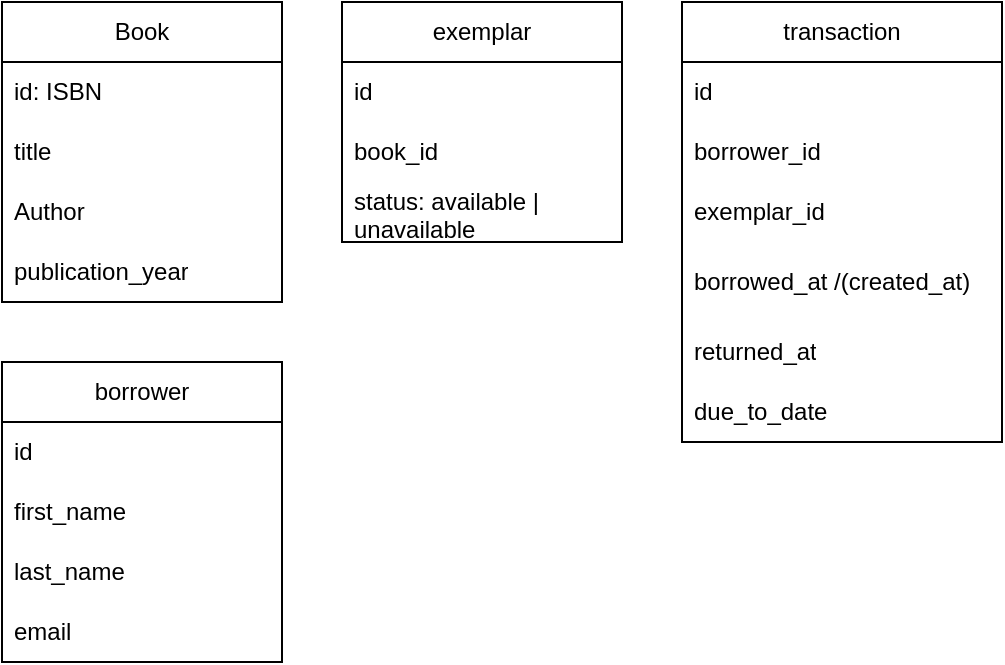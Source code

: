 <mxfile version="21.3.2" type="device">
  <diagram name="Page-1" id="MltaB3ZQAlPutJ4zJT2u">
    <mxGraphModel dx="1016" dy="635" grid="1" gridSize="10" guides="1" tooltips="1" connect="1" arrows="1" fold="1" page="1" pageScale="1" pageWidth="827" pageHeight="1169" math="0" shadow="0">
      <root>
        <mxCell id="0" />
        <mxCell id="1" parent="0" />
        <mxCell id="We6ezlLo1PNvuhiB9hoy-10" value="borrower" style="swimlane;fontStyle=0;childLayout=stackLayout;horizontal=1;startSize=30;horizontalStack=0;resizeParent=1;resizeParentMax=0;resizeLast=0;collapsible=1;marginBottom=0;whiteSpace=wrap;html=1;" parent="1" vertex="1">
          <mxGeometry x="40" y="260" width="140" height="150" as="geometry" />
        </mxCell>
        <mxCell id="We6ezlLo1PNvuhiB9hoy-11" value="id" style="text;strokeColor=none;fillColor=none;align=left;verticalAlign=middle;spacingLeft=4;spacingRight=4;overflow=hidden;points=[[0,0.5],[1,0.5]];portConstraint=eastwest;rotatable=0;whiteSpace=wrap;html=1;" parent="We6ezlLo1PNvuhiB9hoy-10" vertex="1">
          <mxGeometry y="30" width="140" height="30" as="geometry" />
        </mxCell>
        <mxCell id="We6ezlLo1PNvuhiB9hoy-12" value="first_name" style="text;strokeColor=none;fillColor=none;align=left;verticalAlign=middle;spacingLeft=4;spacingRight=4;overflow=hidden;points=[[0,0.5],[1,0.5]];portConstraint=eastwest;rotatable=0;whiteSpace=wrap;html=1;" parent="We6ezlLo1PNvuhiB9hoy-10" vertex="1">
          <mxGeometry y="60" width="140" height="30" as="geometry" />
        </mxCell>
        <mxCell id="We6ezlLo1PNvuhiB9hoy-13" value="last_name" style="text;strokeColor=none;fillColor=none;align=left;verticalAlign=middle;spacingLeft=4;spacingRight=4;overflow=hidden;points=[[0,0.5],[1,0.5]];portConstraint=eastwest;rotatable=0;whiteSpace=wrap;html=1;" parent="We6ezlLo1PNvuhiB9hoy-10" vertex="1">
          <mxGeometry y="90" width="140" height="30" as="geometry" />
        </mxCell>
        <mxCell id="We6ezlLo1PNvuhiB9hoy-26" value="email" style="text;strokeColor=none;fillColor=none;align=left;verticalAlign=middle;spacingLeft=4;spacingRight=4;overflow=hidden;points=[[0,0.5],[1,0.5]];portConstraint=eastwest;rotatable=0;whiteSpace=wrap;html=1;" parent="We6ezlLo1PNvuhiB9hoy-10" vertex="1">
          <mxGeometry y="120" width="140" height="30" as="geometry" />
        </mxCell>
        <mxCell id="We6ezlLo1PNvuhiB9hoy-16" value="Book" style="swimlane;fontStyle=0;childLayout=stackLayout;horizontal=1;startSize=30;horizontalStack=0;resizeParent=1;resizeParentMax=0;resizeLast=0;collapsible=1;marginBottom=0;whiteSpace=wrap;html=1;" parent="1" vertex="1">
          <mxGeometry x="40" y="80" width="140" height="150" as="geometry" />
        </mxCell>
        <mxCell id="We6ezlLo1PNvuhiB9hoy-17" value="id: ISBN" style="text;strokeColor=none;fillColor=none;align=left;verticalAlign=middle;spacingLeft=4;spacingRight=4;overflow=hidden;points=[[0,0.5],[1,0.5]];portConstraint=eastwest;rotatable=0;whiteSpace=wrap;html=1;" parent="We6ezlLo1PNvuhiB9hoy-16" vertex="1">
          <mxGeometry y="30" width="140" height="30" as="geometry" />
        </mxCell>
        <mxCell id="We6ezlLo1PNvuhiB9hoy-18" value="title" style="text;strokeColor=none;fillColor=none;align=left;verticalAlign=middle;spacingLeft=4;spacingRight=4;overflow=hidden;points=[[0,0.5],[1,0.5]];portConstraint=eastwest;rotatable=0;whiteSpace=wrap;html=1;" parent="We6ezlLo1PNvuhiB9hoy-16" vertex="1">
          <mxGeometry y="60" width="140" height="30" as="geometry" />
        </mxCell>
        <mxCell id="We6ezlLo1PNvuhiB9hoy-19" value="Author&amp;nbsp;" style="text;strokeColor=none;fillColor=none;align=left;verticalAlign=middle;spacingLeft=4;spacingRight=4;overflow=hidden;points=[[0,0.5],[1,0.5]];portConstraint=eastwest;rotatable=0;whiteSpace=wrap;html=1;" parent="We6ezlLo1PNvuhiB9hoy-16" vertex="1">
          <mxGeometry y="90" width="140" height="30" as="geometry" />
        </mxCell>
        <mxCell id="We6ezlLo1PNvuhiB9hoy-20" value="publication_year" style="text;strokeColor=none;fillColor=none;align=left;verticalAlign=middle;spacingLeft=4;spacingRight=4;overflow=hidden;points=[[0,0.5],[1,0.5]];portConstraint=eastwest;rotatable=0;whiteSpace=wrap;html=1;" parent="We6ezlLo1PNvuhiB9hoy-16" vertex="1">
          <mxGeometry y="120" width="140" height="30" as="geometry" />
        </mxCell>
        <mxCell id="rtzHnB-w_szv6Rbunht4-8" value="exemplar" style="swimlane;fontStyle=0;childLayout=stackLayout;horizontal=1;startSize=30;horizontalStack=0;resizeParent=1;resizeParentMax=0;resizeLast=0;collapsible=1;marginBottom=0;whiteSpace=wrap;html=1;" parent="1" vertex="1">
          <mxGeometry x="210" y="80" width="140" height="120" as="geometry" />
        </mxCell>
        <mxCell id="rtzHnB-w_szv6Rbunht4-9" value="id" style="text;strokeColor=none;fillColor=none;align=left;verticalAlign=middle;spacingLeft=4;spacingRight=4;overflow=hidden;points=[[0,0.5],[1,0.5]];portConstraint=eastwest;rotatable=0;whiteSpace=wrap;html=1;" parent="rtzHnB-w_szv6Rbunht4-8" vertex="1">
          <mxGeometry y="30" width="140" height="30" as="geometry" />
        </mxCell>
        <mxCell id="rtzHnB-w_szv6Rbunht4-11" value="book_id" style="text;strokeColor=none;fillColor=none;align=left;verticalAlign=middle;spacingLeft=4;spacingRight=4;overflow=hidden;points=[[0,0.5],[1,0.5]];portConstraint=eastwest;rotatable=0;whiteSpace=wrap;html=1;" parent="rtzHnB-w_szv6Rbunht4-8" vertex="1">
          <mxGeometry y="60" width="140" height="30" as="geometry" />
        </mxCell>
        <mxCell id="rtzHnB-w_szv6Rbunht4-12" value="status: available | unavailable" style="text;strokeColor=none;fillColor=none;align=left;verticalAlign=middle;spacingLeft=4;spacingRight=4;overflow=hidden;points=[[0,0.5],[1,0.5]];portConstraint=eastwest;rotatable=0;whiteSpace=wrap;html=1;" parent="rtzHnB-w_szv6Rbunht4-8" vertex="1">
          <mxGeometry y="90" width="140" height="30" as="geometry" />
        </mxCell>
        <mxCell id="rtzHnB-w_szv6Rbunht4-21" value="transaction" style="swimlane;fontStyle=0;childLayout=stackLayout;horizontal=1;startSize=30;horizontalStack=0;resizeParent=1;resizeParentMax=0;resizeLast=0;collapsible=1;marginBottom=0;whiteSpace=wrap;html=1;" parent="1" vertex="1">
          <mxGeometry x="380" y="80" width="160" height="220" as="geometry" />
        </mxCell>
        <mxCell id="rtzHnB-w_szv6Rbunht4-22" value="id" style="text;strokeColor=none;fillColor=none;align=left;verticalAlign=middle;spacingLeft=4;spacingRight=4;overflow=hidden;points=[[0,0.5],[1,0.5]];portConstraint=eastwest;rotatable=0;whiteSpace=wrap;html=1;" parent="rtzHnB-w_szv6Rbunht4-21" vertex="1">
          <mxGeometry y="30" width="160" height="30" as="geometry" />
        </mxCell>
        <mxCell id="rtzHnB-w_szv6Rbunht4-24" value="borrower_id" style="text;strokeColor=none;fillColor=none;align=left;verticalAlign=middle;spacingLeft=4;spacingRight=4;overflow=hidden;points=[[0,0.5],[1,0.5]];portConstraint=eastwest;rotatable=0;whiteSpace=wrap;html=1;" parent="rtzHnB-w_szv6Rbunht4-21" vertex="1">
          <mxGeometry y="60" width="160" height="30" as="geometry" />
        </mxCell>
        <mxCell id="rtzHnB-w_szv6Rbunht4-25" value="exemplar_id" style="text;strokeColor=none;fillColor=none;align=left;verticalAlign=middle;spacingLeft=4;spacingRight=4;overflow=hidden;points=[[0,0.5],[1,0.5]];portConstraint=eastwest;rotatable=0;whiteSpace=wrap;html=1;" parent="rtzHnB-w_szv6Rbunht4-21" vertex="1">
          <mxGeometry y="90" width="160" height="30" as="geometry" />
        </mxCell>
        <mxCell id="rtzHnB-w_szv6Rbunht4-27" value="borrowed_at /(created_at)" style="text;strokeColor=none;fillColor=none;align=left;verticalAlign=middle;spacingLeft=4;spacingRight=4;overflow=hidden;points=[[0,0.5],[1,0.5]];portConstraint=eastwest;rotatable=0;whiteSpace=wrap;html=1;" parent="rtzHnB-w_szv6Rbunht4-21" vertex="1">
          <mxGeometry y="120" width="160" height="40" as="geometry" />
        </mxCell>
        <mxCell id="rtzHnB-w_szv6Rbunht4-29" value="returned_at" style="text;strokeColor=none;fillColor=none;align=left;verticalAlign=middle;spacingLeft=4;spacingRight=4;overflow=hidden;points=[[0,0.5],[1,0.5]];portConstraint=eastwest;rotatable=0;whiteSpace=wrap;html=1;" parent="rtzHnB-w_szv6Rbunht4-21" vertex="1">
          <mxGeometry y="160" width="160" height="30" as="geometry" />
        </mxCell>
        <mxCell id="rtzHnB-w_szv6Rbunht4-31" value="due_to_date" style="text;strokeColor=none;fillColor=none;align=left;verticalAlign=middle;spacingLeft=4;spacingRight=4;overflow=hidden;points=[[0,0.5],[1,0.5]];portConstraint=eastwest;rotatable=0;whiteSpace=wrap;html=1;" parent="rtzHnB-w_szv6Rbunht4-21" vertex="1">
          <mxGeometry y="190" width="160" height="30" as="geometry" />
        </mxCell>
      </root>
    </mxGraphModel>
  </diagram>
</mxfile>
